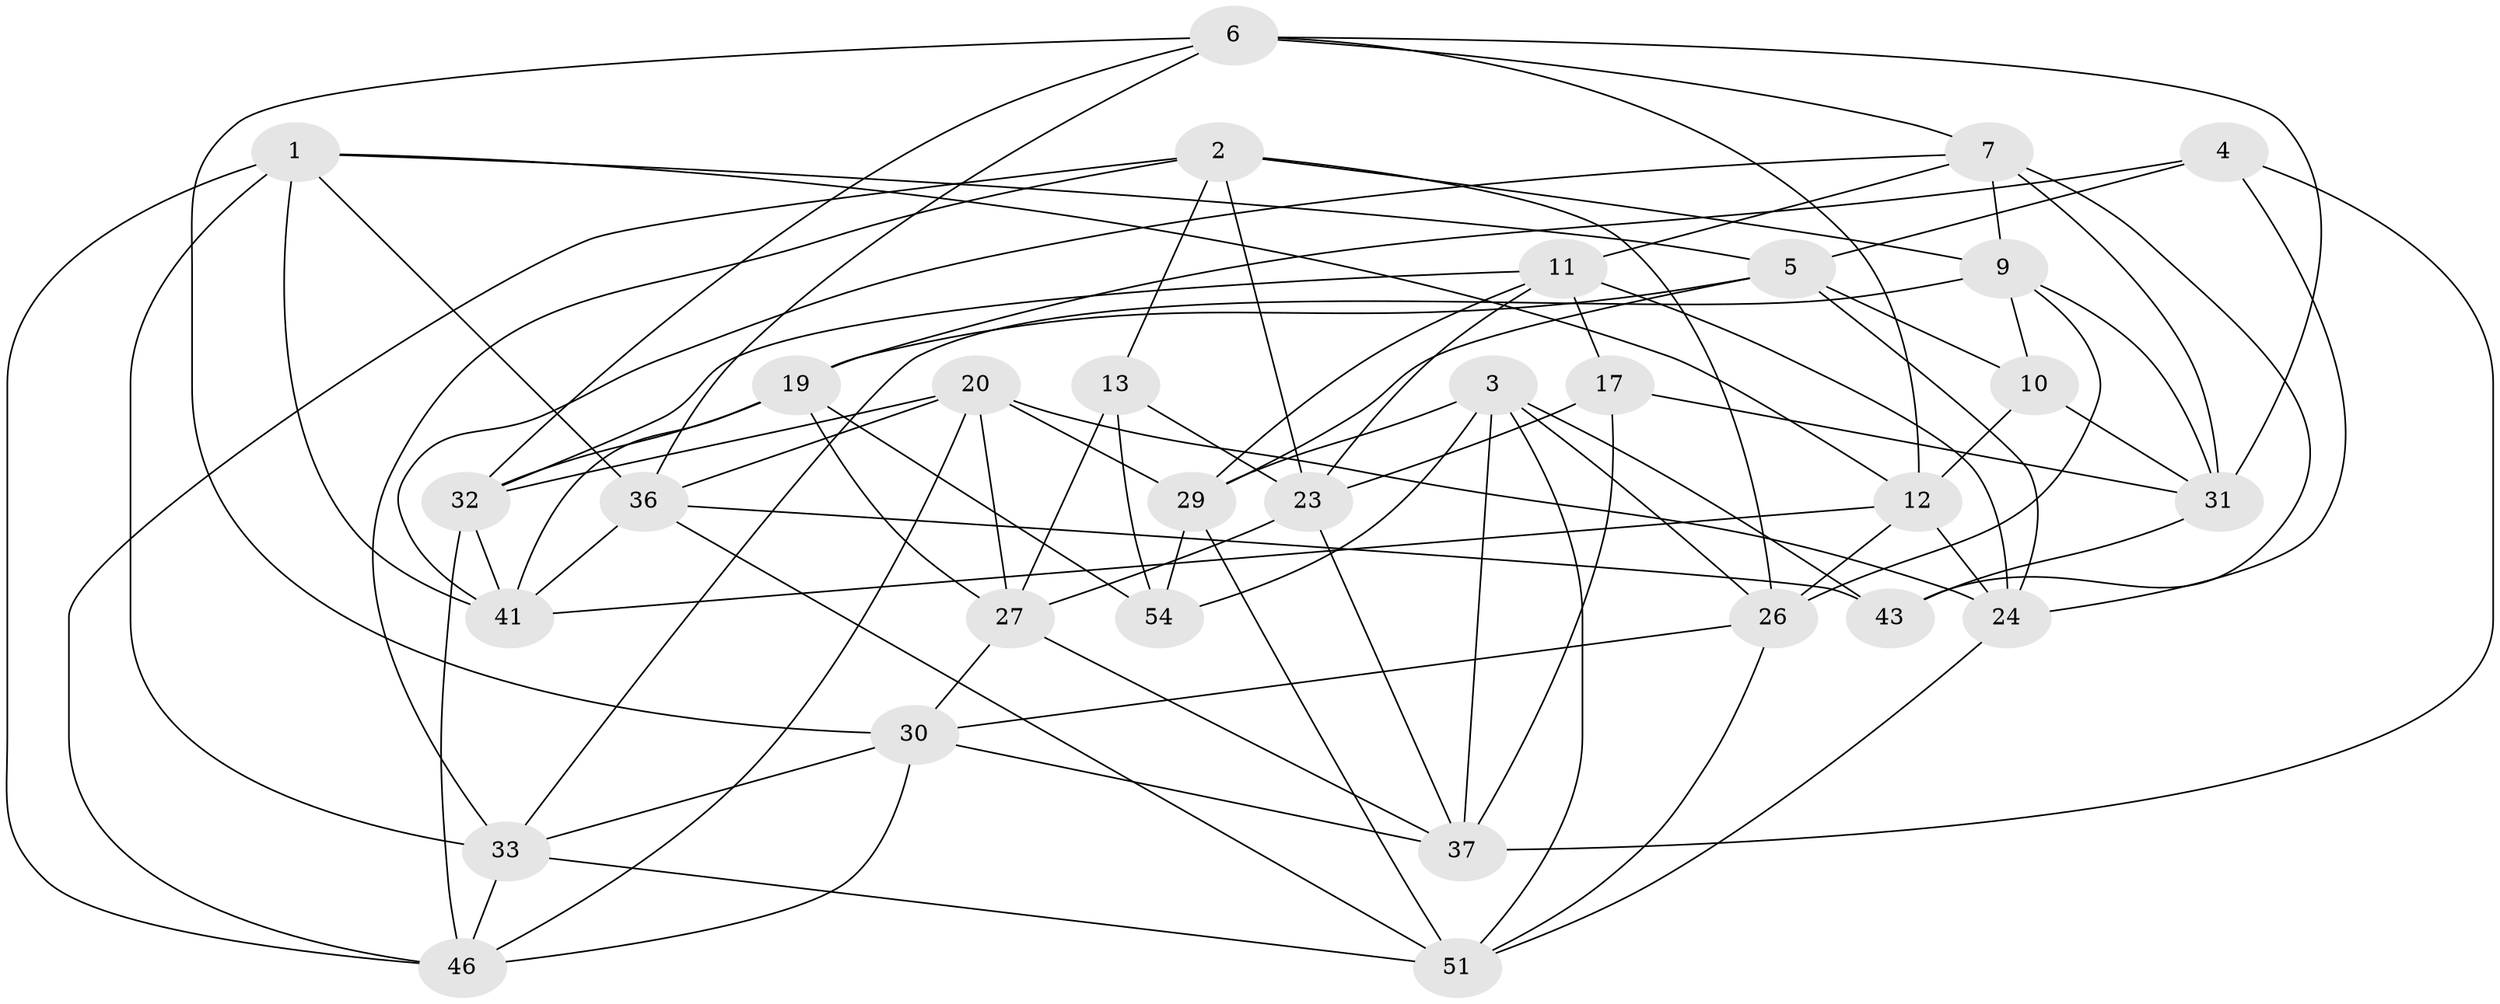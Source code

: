 // original degree distribution, {4: 1.0}
// Generated by graph-tools (version 1.1) at 2025/11/02/27/25 16:11:46]
// undirected, 31 vertices, 87 edges
graph export_dot {
graph [start="1"]
  node [color=gray90,style=filled];
  1 [super="+8"];
  2 [super="+21"];
  3 [super="+28"];
  4;
  5 [super="+25"];
  6 [super="+18"];
  7 [super="+22"];
  9 [super="+15"];
  10;
  11 [super="+16"];
  12 [super="+14"];
  13;
  17;
  19 [super="+53"];
  20 [super="+35"];
  23 [super="+44"];
  24 [super="+45"];
  26 [super="+34"];
  27 [super="+40"];
  29 [super="+48"];
  30 [super="+50"];
  31 [super="+39"];
  32 [super="+52"];
  33 [super="+38"];
  36 [super="+42"];
  37 [super="+55"];
  41 [super="+47"];
  43;
  46 [super="+49"];
  51 [super="+56"];
  54;
  1 -- 36;
  1 -- 12;
  1 -- 5;
  1 -- 33;
  1 -- 46;
  1 -- 41;
  2 -- 26;
  2 -- 46;
  2 -- 33;
  2 -- 13;
  2 -- 23;
  2 -- 9;
  3 -- 54;
  3 -- 43;
  3 -- 51;
  3 -- 37;
  3 -- 29;
  3 -- 26;
  4 -- 5;
  4 -- 37;
  4 -- 19;
  4 -- 24;
  5 -- 19;
  5 -- 10;
  5 -- 29;
  5 -- 24;
  6 -- 7;
  6 -- 31;
  6 -- 36;
  6 -- 32;
  6 -- 12;
  6 -- 30;
  7 -- 11;
  7 -- 9;
  7 -- 43;
  7 -- 31;
  7 -- 41;
  9 -- 10;
  9 -- 33;
  9 -- 26;
  9 -- 31;
  10 -- 12;
  10 -- 31;
  11 -- 29;
  11 -- 17;
  11 -- 32;
  11 -- 23;
  11 -- 24;
  12 -- 24;
  12 -- 26;
  12 -- 41;
  13 -- 54;
  13 -- 23;
  13 -- 27;
  17 -- 23;
  17 -- 31;
  17 -- 37;
  19 -- 32;
  19 -- 54;
  19 -- 27;
  19 -- 41;
  20 -- 24;
  20 -- 32;
  20 -- 36;
  20 -- 27;
  20 -- 29;
  20 -- 46;
  23 -- 37;
  23 -- 27;
  24 -- 51;
  26 -- 51;
  26 -- 30;
  27 -- 37;
  27 -- 30;
  29 -- 51;
  29 -- 54;
  30 -- 33;
  30 -- 37;
  30 -- 46;
  31 -- 43;
  32 -- 41;
  32 -- 46;
  33 -- 51;
  33 -- 46;
  36 -- 43;
  36 -- 51;
  36 -- 41;
}
